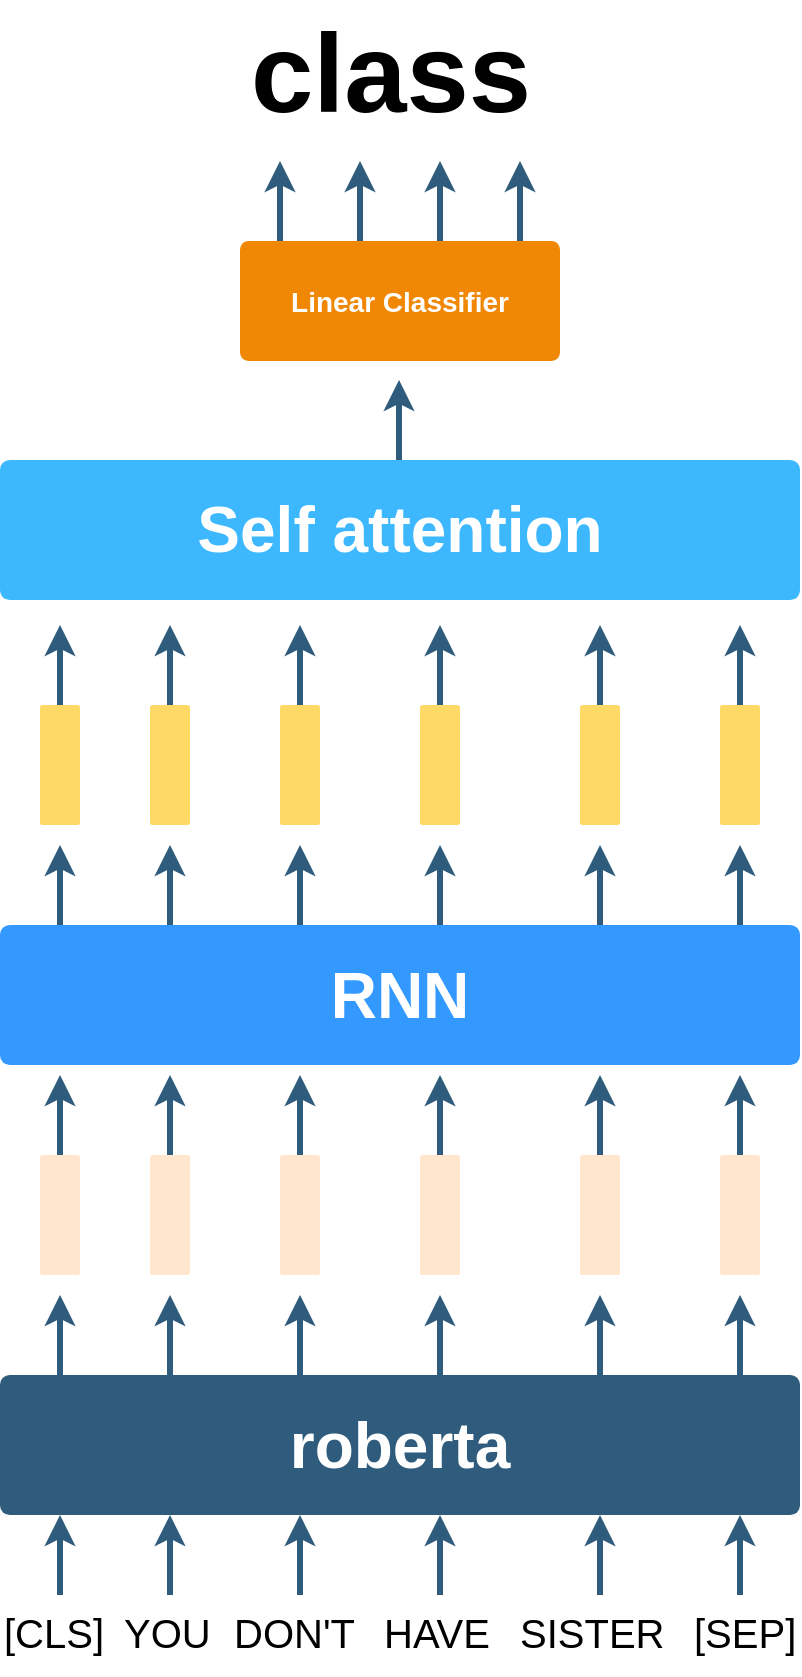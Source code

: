 <mxfile version="12.0.3" type="device" pages="1"><diagram id="6a731a19-8d31-9384-78a2-239565b7b9f0" name="Page-1"><mxGraphModel dx="2347" dy="2074" grid="1" gridSize="10" guides="1" tooltips="1" connect="1" arrows="1" fold="1" page="1" pageScale="1" pageWidth="1169" pageHeight="827" background="#ffffff" math="0" shadow="0"><root><mxCell id="0"/><mxCell id="1" parent="0"/><mxCell id="1749" value="&lt;span style=&quot;font-size: 32px&quot;&gt;roberta&lt;/span&gt;" style="rounded=1;whiteSpace=wrap;html=1;shadow=0;labelBackgroundColor=none;strokeColor=none;strokeWidth=3;fillColor=#2F5B7C;fontFamily=Helvetica;fontSize=16;fontColor=#FFFFFF;align=center;fontStyle=1;spacing=5;arcSize=7;perimeterSpacing=2;" parent="1" vertex="1"><mxGeometry x="160" y="597.5" width="400" height="70" as="geometry"/></mxCell><mxCell id="1764" value="Linear Classifier" style="rounded=1;whiteSpace=wrap;html=1;shadow=0;labelBackgroundColor=none;strokeColor=none;strokeWidth=3;fillColor=#F08705;fontFamily=Helvetica;fontSize=14;fontColor=#FFFFFF;align=center;spacing=5;fontStyle=1;arcSize=7;perimeterSpacing=2;" parent="1" vertex="1"><mxGeometry x="280" y="30.5" width="160" height="60" as="geometry"/></mxCell><mxCell id="VojcA9DtmpKkevzZSwcA-1779" value="&lt;font style=&quot;font-size: 20px&quot;&gt;[CLS]&lt;/font&gt;" style="text;html=1;" vertex="1" parent="1"><mxGeometry x="160" y="707.5" width="60" height="40" as="geometry"/></mxCell><mxCell id="VojcA9DtmpKkevzZSwcA-1783" value="&lt;font style=&quot;font-size: 20px&quot;&gt;YOU&lt;/font&gt;" style="text;html=1;" vertex="1" parent="1"><mxGeometry x="220" y="707.5" width="50" height="40" as="geometry"/></mxCell><mxCell id="VojcA9DtmpKkevzZSwcA-1784" value="&lt;font style=&quot;font-size: 20px&quot;&gt;DON'T&lt;/font&gt;" style="text;html=1;" vertex="1" parent="1"><mxGeometry x="275" y="707.5" width="70" height="40" as="geometry"/></mxCell><mxCell id="VojcA9DtmpKkevzZSwcA-1785" value="&lt;font style=&quot;font-size: 20px&quot;&gt;HAVE&lt;/font&gt;" style="text;html=1;" vertex="1" parent="1"><mxGeometry x="350" y="707.5" width="55" height="40" as="geometry"/></mxCell><mxCell id="VojcA9DtmpKkevzZSwcA-1789" value="" style="edgeStyle=none;rounded=0;jumpStyle=none;html=1;shadow=0;labelBackgroundColor=none;startArrow=none;startFill=0;endArrow=classic;endFill=1;jettySize=auto;orthogonalLoop=1;strokeColor=#2F5B7C;strokeWidth=3;fontFamily=Helvetica;fontSize=16;fontColor=#23445D;spacing=5;" edge="1" parent="1"><mxGeometry relative="1" as="geometry"><mxPoint x="190" y="696.5" as="sourcePoint"/><mxPoint x="190" y="667.5" as="targetPoint"/><Array as="points"><mxPoint x="190" y="707.5"/><mxPoint x="190" y="696.5"/></Array></mxGeometry></mxCell><mxCell id="VojcA9DtmpKkevzZSwcA-1792" value="" style="edgeStyle=none;rounded=0;jumpStyle=none;html=1;shadow=0;labelBackgroundColor=none;startArrow=none;startFill=0;endArrow=classic;endFill=1;jettySize=auto;orthogonalLoop=1;strokeColor=#2F5B7C;strokeWidth=3;fontFamily=Helvetica;fontSize=16;fontColor=#23445D;spacing=5;" edge="1" parent="1"><mxGeometry relative="1" as="geometry"><mxPoint x="245" y="696.5" as="sourcePoint"/><mxPoint x="245" y="667.5" as="targetPoint"/><Array as="points"><mxPoint x="245" y="707.5"/><mxPoint x="245" y="696.5"/></Array></mxGeometry></mxCell><mxCell id="VojcA9DtmpKkevzZSwcA-1793" value="" style="edgeStyle=none;rounded=0;jumpStyle=none;html=1;shadow=0;labelBackgroundColor=none;startArrow=none;startFill=0;endArrow=classic;endFill=1;jettySize=auto;orthogonalLoop=1;strokeColor=#2F5B7C;strokeWidth=3;fontFamily=Helvetica;fontSize=16;fontColor=#23445D;spacing=5;" edge="1" parent="1"><mxGeometry relative="1" as="geometry"><mxPoint x="310" y="696.5" as="sourcePoint"/><mxPoint x="310" y="667.5" as="targetPoint"/><Array as="points"><mxPoint x="310" y="707.5"/><mxPoint x="310" y="696.5"/></Array></mxGeometry></mxCell><mxCell id="VojcA9DtmpKkevzZSwcA-1794" value="" style="edgeStyle=none;rounded=0;jumpStyle=none;html=1;shadow=0;labelBackgroundColor=none;startArrow=none;startFill=0;endArrow=classic;endFill=1;jettySize=auto;orthogonalLoop=1;strokeColor=#2F5B7C;strokeWidth=3;fontFamily=Helvetica;fontSize=16;fontColor=#23445D;spacing=5;" edge="1" parent="1"><mxGeometry relative="1" as="geometry"><mxPoint x="380" y="696.5" as="sourcePoint"/><mxPoint x="380" y="667.5" as="targetPoint"/><Array as="points"><mxPoint x="380" y="707.5"/><mxPoint x="380" y="696.5"/></Array></mxGeometry></mxCell><mxCell id="VojcA9DtmpKkevzZSwcA-1795" value="" style="edgeStyle=none;rounded=0;jumpStyle=none;html=1;shadow=0;labelBackgroundColor=none;startArrow=none;startFill=0;endArrow=classic;endFill=1;jettySize=auto;orthogonalLoop=1;strokeColor=#2F5B7C;strokeWidth=3;fontFamily=Helvetica;fontSize=16;fontColor=#23445D;spacing=5;" edge="1" parent="1"><mxGeometry relative="1" as="geometry"><mxPoint x="460" y="696.5" as="sourcePoint"/><mxPoint x="460" y="667.5" as="targetPoint"/><Array as="points"><mxPoint x="460" y="707.5"/><mxPoint x="460" y="696.5"/></Array></mxGeometry></mxCell><mxCell id="VojcA9DtmpKkevzZSwcA-1797" value="" style="edgeStyle=none;rounded=0;jumpStyle=none;html=1;shadow=0;labelBackgroundColor=none;startArrow=none;startFill=0;endArrow=classic;endFill=1;jettySize=auto;orthogonalLoop=1;strokeColor=#2F5B7C;strokeWidth=3;fontFamily=Helvetica;fontSize=16;fontColor=#23445D;spacing=5;" edge="1" parent="1"><mxGeometry relative="1" as="geometry"><mxPoint x="530" y="696.5" as="sourcePoint"/><mxPoint x="530" y="667.5" as="targetPoint"/><Array as="points"><mxPoint x="530" y="707.5"/><mxPoint x="530" y="696.5"/></Array></mxGeometry></mxCell><mxCell id="VojcA9DtmpKkevzZSwcA-1798" value="" style="rounded=1;whiteSpace=wrap;html=1;shadow=0;labelBackgroundColor=none;strokeWidth=3;fontFamily=Helvetica;fontSize=14;align=center;spacing=5;arcSize=7;perimeterSpacing=2;fillColor=#ffe6cc;strokeColor=none;" vertex="1" parent="1"><mxGeometry x="180" y="487.5" width="20" height="60" as="geometry"/></mxCell><mxCell id="VojcA9DtmpKkevzZSwcA-1799" value="" style="edgeStyle=none;rounded=0;jumpStyle=none;html=1;shadow=0;labelBackgroundColor=none;startArrow=none;startFill=0;endArrow=classic;endFill=1;jettySize=auto;orthogonalLoop=1;strokeColor=#2F5B7C;strokeWidth=3;fontFamily=Helvetica;fontSize=16;fontColor=#23445D;spacing=5;" edge="1" parent="1"><mxGeometry relative="1" as="geometry"><mxPoint x="190" y="586.5" as="sourcePoint"/><mxPoint x="190" y="557.5" as="targetPoint"/><Array as="points"><mxPoint x="190" y="597.5"/><mxPoint x="190" y="586.5"/></Array></mxGeometry></mxCell><mxCell id="VojcA9DtmpKkevzZSwcA-1800" value="" style="edgeStyle=none;rounded=0;jumpStyle=none;html=1;shadow=0;labelBackgroundColor=none;startArrow=none;startFill=0;endArrow=classic;endFill=1;jettySize=auto;orthogonalLoop=1;strokeColor=#2F5B7C;strokeWidth=3;fontFamily=Helvetica;fontSize=16;fontColor=#23445D;spacing=5;" edge="1" parent="1"><mxGeometry relative="1" as="geometry"><mxPoint x="245" y="586.5" as="sourcePoint"/><mxPoint x="245" y="557.5" as="targetPoint"/><Array as="points"><mxPoint x="245" y="597.5"/><mxPoint x="245" y="586.5"/></Array></mxGeometry></mxCell><mxCell id="VojcA9DtmpKkevzZSwcA-1801" value="" style="edgeStyle=none;rounded=0;jumpStyle=none;html=1;shadow=0;labelBackgroundColor=none;startArrow=none;startFill=0;endArrow=classic;endFill=1;jettySize=auto;orthogonalLoop=1;strokeColor=#2F5B7C;strokeWidth=3;fontFamily=Helvetica;fontSize=16;fontColor=#23445D;spacing=5;" edge="1" parent="1"><mxGeometry relative="1" as="geometry"><mxPoint x="310" y="586.5" as="sourcePoint"/><mxPoint x="310" y="557.5" as="targetPoint"/><Array as="points"><mxPoint x="310" y="597.5"/><mxPoint x="310" y="586.5"/></Array></mxGeometry></mxCell><mxCell id="VojcA9DtmpKkevzZSwcA-1802" value="" style="edgeStyle=none;rounded=0;jumpStyle=none;html=1;shadow=0;labelBackgroundColor=none;startArrow=none;startFill=0;endArrow=classic;endFill=1;jettySize=auto;orthogonalLoop=1;strokeColor=#2F5B7C;strokeWidth=3;fontFamily=Helvetica;fontSize=16;fontColor=#23445D;spacing=5;" edge="1" parent="1"><mxGeometry relative="1" as="geometry"><mxPoint x="380" y="586.5" as="sourcePoint"/><mxPoint x="380" y="557.5" as="targetPoint"/><Array as="points"><mxPoint x="380" y="597.5"/><mxPoint x="380" y="586.5"/></Array></mxGeometry></mxCell><mxCell id="VojcA9DtmpKkevzZSwcA-1803" value="" style="edgeStyle=none;rounded=0;jumpStyle=none;html=1;shadow=0;labelBackgroundColor=none;startArrow=none;startFill=0;endArrow=classic;endFill=1;jettySize=auto;orthogonalLoop=1;strokeColor=#2F5B7C;strokeWidth=3;fontFamily=Helvetica;fontSize=16;fontColor=#23445D;spacing=5;" edge="1" parent="1"><mxGeometry relative="1" as="geometry"><mxPoint x="460" y="586.5" as="sourcePoint"/><mxPoint x="460" y="557.5" as="targetPoint"/><Array as="points"><mxPoint x="460" y="597.5"/><mxPoint x="460" y="586.5"/></Array></mxGeometry></mxCell><mxCell id="VojcA9DtmpKkevzZSwcA-1805" value="" style="edgeStyle=none;rounded=0;jumpStyle=none;html=1;shadow=0;labelBackgroundColor=none;startArrow=none;startFill=0;endArrow=classic;endFill=1;jettySize=auto;orthogonalLoop=1;strokeColor=#2F5B7C;strokeWidth=3;fontFamily=Helvetica;fontSize=16;fontColor=#23445D;spacing=5;" edge="1" parent="1"><mxGeometry relative="1" as="geometry"><mxPoint x="530" y="586.5" as="sourcePoint"/><mxPoint x="530" y="557.5" as="targetPoint"/><Array as="points"><mxPoint x="530" y="597.5"/><mxPoint x="530" y="586.5"/></Array></mxGeometry></mxCell><mxCell id="VojcA9DtmpKkevzZSwcA-1806" value="" style="rounded=1;whiteSpace=wrap;html=1;shadow=0;labelBackgroundColor=none;strokeColor=none;strokeWidth=3;fillColor=#ffe6cc;fontFamily=Helvetica;fontSize=14;align=center;spacing=5;arcSize=7;perimeterSpacing=2;" vertex="1" parent="1"><mxGeometry x="235" y="487.5" width="20" height="60" as="geometry"/></mxCell><mxCell id="VojcA9DtmpKkevzZSwcA-1807" value="" style="rounded=1;whiteSpace=wrap;html=1;shadow=0;labelBackgroundColor=none;strokeColor=none;strokeWidth=3;fillColor=#ffe6cc;fontFamily=Helvetica;fontSize=14;align=center;spacing=5;arcSize=7;perimeterSpacing=2;" vertex="1" parent="1"><mxGeometry x="300" y="487.5" width="20" height="60" as="geometry"/></mxCell><mxCell id="VojcA9DtmpKkevzZSwcA-1808" value="" style="rounded=1;whiteSpace=wrap;html=1;shadow=0;labelBackgroundColor=none;strokeColor=none;strokeWidth=3;fillColor=#ffe6cc;fontFamily=Helvetica;fontSize=14;align=center;spacing=5;arcSize=7;perimeterSpacing=2;" vertex="1" parent="1"><mxGeometry x="370" y="487.5" width="20" height="60" as="geometry"/></mxCell><mxCell id="VojcA9DtmpKkevzZSwcA-1809" value="" style="rounded=1;whiteSpace=wrap;html=1;shadow=0;labelBackgroundColor=none;strokeColor=none;strokeWidth=3;fillColor=#ffe6cc;fontFamily=Helvetica;fontSize=14;align=center;spacing=5;arcSize=7;perimeterSpacing=2;" vertex="1" parent="1"><mxGeometry x="450" y="487.5" width="20" height="60" as="geometry"/></mxCell><mxCell id="VojcA9DtmpKkevzZSwcA-1811" value="" style="rounded=1;whiteSpace=wrap;html=1;shadow=0;labelBackgroundColor=none;strokeColor=none;strokeWidth=3;fillColor=#ffe6cc;fontFamily=Helvetica;fontSize=14;align=center;spacing=5;arcSize=7;perimeterSpacing=2;" vertex="1" parent="1"><mxGeometry x="520" y="487.5" width="20" height="60" as="geometry"/></mxCell><mxCell id="VojcA9DtmpKkevzZSwcA-1813" value="" style="edgeStyle=none;rounded=0;jumpStyle=none;html=1;shadow=0;labelBackgroundColor=none;startArrow=none;startFill=0;endArrow=classic;endFill=1;jettySize=auto;orthogonalLoop=1;strokeColor=#2F5B7C;strokeWidth=3;fontFamily=Helvetica;fontSize=16;fontColor=#23445D;spacing=5;" edge="1" parent="1"><mxGeometry relative="1" as="geometry"><mxPoint x="300" y="19.5" as="sourcePoint"/><mxPoint x="300" y="-9.5" as="targetPoint"/><Array as="points"><mxPoint x="300" y="30.5"/><mxPoint x="300" y="19.5"/></Array></mxGeometry></mxCell><mxCell id="VojcA9DtmpKkevzZSwcA-1814" value="" style="edgeStyle=none;rounded=0;jumpStyle=none;html=1;shadow=0;labelBackgroundColor=none;startArrow=none;startFill=0;endArrow=classic;endFill=1;jettySize=auto;orthogonalLoop=1;strokeColor=#2F5B7C;strokeWidth=3;fontFamily=Helvetica;fontSize=16;fontColor=#23445D;spacing=5;" edge="1" parent="1"><mxGeometry relative="1" as="geometry"><mxPoint x="340" y="19.5" as="sourcePoint"/><mxPoint x="340" y="-9.5" as="targetPoint"/><Array as="points"><mxPoint x="340" y="30.5"/><mxPoint x="340" y="19.5"/></Array></mxGeometry></mxCell><mxCell id="VojcA9DtmpKkevzZSwcA-1815" value="" style="edgeStyle=none;rounded=0;jumpStyle=none;html=1;shadow=0;labelBackgroundColor=none;startArrow=none;startFill=0;endArrow=classic;endFill=1;jettySize=auto;orthogonalLoop=1;strokeColor=#2F5B7C;strokeWidth=3;fontFamily=Helvetica;fontSize=16;fontColor=#23445D;spacing=5;" edge="1" parent="1"><mxGeometry relative="1" as="geometry"><mxPoint x="380" y="19.5" as="sourcePoint"/><mxPoint x="380" y="-9.5" as="targetPoint"/><Array as="points"><mxPoint x="380" y="30.5"/><mxPoint x="380" y="19.5"/></Array></mxGeometry></mxCell><mxCell id="VojcA9DtmpKkevzZSwcA-1816" value="" style="edgeStyle=none;rounded=0;jumpStyle=none;html=1;shadow=0;labelBackgroundColor=none;startArrow=none;startFill=0;endArrow=classic;endFill=1;jettySize=auto;orthogonalLoop=1;strokeColor=#2F5B7C;strokeWidth=3;fontFamily=Helvetica;fontSize=16;fontColor=#23445D;spacing=5;" edge="1" parent="1"><mxGeometry relative="1" as="geometry"><mxPoint x="420" y="19.5" as="sourcePoint"/><mxPoint x="420" y="-9.5" as="targetPoint"/><Array as="points"><mxPoint x="420" y="30.5"/><mxPoint x="420" y="19.5"/></Array></mxGeometry></mxCell><mxCell id="VojcA9DtmpKkevzZSwcA-1817" value="&lt;b&gt;&lt;font style=&quot;font-size: 56px&quot;&gt;class&lt;/font&gt;&lt;/b&gt;" style="text;html=1;resizable=0;points=[];autosize=1;align=center;verticalAlign=top;spacingTop=-4;" vertex="1" parent="1"><mxGeometry x="275" y="-90" width="160" height="30" as="geometry"/></mxCell><mxCell id="VojcA9DtmpKkevzZSwcA-1821" value="&lt;font style=&quot;font-size: 20px&quot;&gt;SISTER&lt;/font&gt;" style="text;html=1;" vertex="1" parent="1"><mxGeometry x="417.5" y="707.5" width="55" height="40" as="geometry"/></mxCell><mxCell id="VojcA9DtmpKkevzZSwcA-1822" value="&lt;font style=&quot;font-size: 20px&quot;&gt;[SEP]&lt;/font&gt;" style="text;html=1;" vertex="1" parent="1"><mxGeometry x="505" y="707.5" width="50" height="40" as="geometry"/></mxCell><mxCell id="VojcA9DtmpKkevzZSwcA-1830" value="&lt;span style=&quot;font-size: 32px&quot;&gt;RNN&lt;/span&gt;" style="rounded=1;whiteSpace=wrap;html=1;shadow=0;labelBackgroundColor=none;strokeColor=none;strokeWidth=3;fillColor=#3399FF;fontFamily=Helvetica;fontSize=16;fontColor=#FFFFFF;align=center;fontStyle=1;spacing=5;arcSize=7;perimeterSpacing=2;" vertex="1" parent="1"><mxGeometry x="160" y="372.5" width="400" height="70" as="geometry"/></mxCell><mxCell id="VojcA9DtmpKkevzZSwcA-1845" value="" style="edgeStyle=none;rounded=0;jumpStyle=none;html=1;shadow=0;labelBackgroundColor=none;startArrow=none;startFill=0;endArrow=classic;endFill=1;jettySize=auto;orthogonalLoop=1;strokeColor=#2F5B7C;strokeWidth=3;fontFamily=Helvetica;fontSize=16;fontColor=#23445D;spacing=5;" edge="1" parent="1"><mxGeometry relative="1" as="geometry"><mxPoint x="190" y="476.5" as="sourcePoint"/><mxPoint x="190" y="447.5" as="targetPoint"/><Array as="points"><mxPoint x="190" y="487.5"/><mxPoint x="190" y="476.5"/></Array></mxGeometry></mxCell><mxCell id="VojcA9DtmpKkevzZSwcA-1846" value="" style="edgeStyle=none;rounded=0;jumpStyle=none;html=1;shadow=0;labelBackgroundColor=none;startArrow=none;startFill=0;endArrow=classic;endFill=1;jettySize=auto;orthogonalLoop=1;strokeColor=#2F5B7C;strokeWidth=3;fontFamily=Helvetica;fontSize=16;fontColor=#23445D;spacing=5;" edge="1" parent="1"><mxGeometry relative="1" as="geometry"><mxPoint x="245" y="476.5" as="sourcePoint"/><mxPoint x="245" y="447.5" as="targetPoint"/><Array as="points"><mxPoint x="245" y="487.5"/><mxPoint x="245" y="476.5"/></Array></mxGeometry></mxCell><mxCell id="VojcA9DtmpKkevzZSwcA-1847" value="" style="edgeStyle=none;rounded=0;jumpStyle=none;html=1;shadow=0;labelBackgroundColor=none;startArrow=none;startFill=0;endArrow=classic;endFill=1;jettySize=auto;orthogonalLoop=1;strokeColor=#2F5B7C;strokeWidth=3;fontFamily=Helvetica;fontSize=16;fontColor=#23445D;spacing=5;" edge="1" parent="1"><mxGeometry relative="1" as="geometry"><mxPoint x="310" y="476.5" as="sourcePoint"/><mxPoint x="310" y="447.5" as="targetPoint"/><Array as="points"><mxPoint x="310" y="487.5"/><mxPoint x="310" y="476.5"/></Array></mxGeometry></mxCell><mxCell id="VojcA9DtmpKkevzZSwcA-1848" value="" style="edgeStyle=none;rounded=0;jumpStyle=none;html=1;shadow=0;labelBackgroundColor=none;startArrow=none;startFill=0;endArrow=classic;endFill=1;jettySize=auto;orthogonalLoop=1;strokeColor=#2F5B7C;strokeWidth=3;fontFamily=Helvetica;fontSize=16;fontColor=#23445D;spacing=5;" edge="1" parent="1"><mxGeometry relative="1" as="geometry"><mxPoint x="380" y="476.5" as="sourcePoint"/><mxPoint x="380" y="447.5" as="targetPoint"/><Array as="points"><mxPoint x="380" y="487.5"/><mxPoint x="380" y="476.5"/></Array></mxGeometry></mxCell><mxCell id="VojcA9DtmpKkevzZSwcA-1849" value="" style="edgeStyle=none;rounded=0;jumpStyle=none;html=1;shadow=0;labelBackgroundColor=none;startArrow=none;startFill=0;endArrow=classic;endFill=1;jettySize=auto;orthogonalLoop=1;strokeColor=#2F5B7C;strokeWidth=3;fontFamily=Helvetica;fontSize=16;fontColor=#23445D;spacing=5;" edge="1" parent="1"><mxGeometry relative="1" as="geometry"><mxPoint x="460" y="476.5" as="sourcePoint"/><mxPoint x="460" y="447.5" as="targetPoint"/><Array as="points"><mxPoint x="460" y="487.5"/><mxPoint x="460" y="476.5"/></Array></mxGeometry></mxCell><mxCell id="VojcA9DtmpKkevzZSwcA-1850" value="" style="edgeStyle=none;rounded=0;jumpStyle=none;html=1;shadow=0;labelBackgroundColor=none;startArrow=none;startFill=0;endArrow=classic;endFill=1;jettySize=auto;orthogonalLoop=1;strokeColor=#2F5B7C;strokeWidth=3;fontFamily=Helvetica;fontSize=16;fontColor=#23445D;spacing=5;" edge="1" parent="1"><mxGeometry relative="1" as="geometry"><mxPoint x="530" y="476.5" as="sourcePoint"/><mxPoint x="530" y="447.5" as="targetPoint"/><Array as="points"><mxPoint x="530" y="487.5"/><mxPoint x="530" y="476.5"/></Array></mxGeometry></mxCell><mxCell id="VojcA9DtmpKkevzZSwcA-1851" value="" style="rounded=1;whiteSpace=wrap;html=1;shadow=0;labelBackgroundColor=none;strokeWidth=3;fontFamily=Helvetica;fontSize=14;align=center;spacing=5;arcSize=7;perimeterSpacing=2;fillColor=#FFD966;strokeColor=none;" vertex="1" parent="1"><mxGeometry x="180" y="262.5" width="20" height="60" as="geometry"/></mxCell><mxCell id="VojcA9DtmpKkevzZSwcA-1852" value="" style="edgeStyle=none;rounded=0;jumpStyle=none;html=1;shadow=0;labelBackgroundColor=none;startArrow=none;startFill=0;endArrow=classic;endFill=1;jettySize=auto;orthogonalLoop=1;strokeColor=#2F5B7C;strokeWidth=3;fontFamily=Helvetica;fontSize=16;fontColor=#23445D;spacing=5;" edge="1" parent="1"><mxGeometry relative="1" as="geometry"><mxPoint x="190" y="361.5" as="sourcePoint"/><mxPoint x="190" y="332.5" as="targetPoint"/><Array as="points"><mxPoint x="190" y="372.5"/><mxPoint x="190" y="361.5"/></Array></mxGeometry></mxCell><mxCell id="VojcA9DtmpKkevzZSwcA-1853" value="" style="edgeStyle=none;rounded=0;jumpStyle=none;html=1;shadow=0;labelBackgroundColor=none;startArrow=none;startFill=0;endArrow=classic;endFill=1;jettySize=auto;orthogonalLoop=1;strokeColor=#2F5B7C;strokeWidth=3;fontFamily=Helvetica;fontSize=16;fontColor=#23445D;spacing=5;" edge="1" parent="1"><mxGeometry relative="1" as="geometry"><mxPoint x="245" y="361.5" as="sourcePoint"/><mxPoint x="245" y="332.5" as="targetPoint"/><Array as="points"><mxPoint x="245" y="372.5"/><mxPoint x="245" y="361.5"/></Array></mxGeometry></mxCell><mxCell id="VojcA9DtmpKkevzZSwcA-1854" value="" style="edgeStyle=none;rounded=0;jumpStyle=none;html=1;shadow=0;labelBackgroundColor=none;startArrow=none;startFill=0;endArrow=classic;endFill=1;jettySize=auto;orthogonalLoop=1;strokeColor=#2F5B7C;strokeWidth=3;fontFamily=Helvetica;fontSize=16;fontColor=#23445D;spacing=5;" edge="1" parent="1"><mxGeometry relative="1" as="geometry"><mxPoint x="310" y="361.5" as="sourcePoint"/><mxPoint x="310" y="332.5" as="targetPoint"/><Array as="points"><mxPoint x="310" y="372.5"/><mxPoint x="310" y="361.5"/></Array></mxGeometry></mxCell><mxCell id="VojcA9DtmpKkevzZSwcA-1855" value="" style="edgeStyle=none;rounded=0;jumpStyle=none;html=1;shadow=0;labelBackgroundColor=none;startArrow=none;startFill=0;endArrow=classic;endFill=1;jettySize=auto;orthogonalLoop=1;strokeColor=#2F5B7C;strokeWidth=3;fontFamily=Helvetica;fontSize=16;fontColor=#23445D;spacing=5;" edge="1" parent="1"><mxGeometry relative="1" as="geometry"><mxPoint x="380" y="361.5" as="sourcePoint"/><mxPoint x="380" y="332.5" as="targetPoint"/><Array as="points"><mxPoint x="380" y="372.5"/><mxPoint x="380" y="361.5"/></Array></mxGeometry></mxCell><mxCell id="VojcA9DtmpKkevzZSwcA-1856" value="" style="edgeStyle=none;rounded=0;jumpStyle=none;html=1;shadow=0;labelBackgroundColor=none;startArrow=none;startFill=0;endArrow=classic;endFill=1;jettySize=auto;orthogonalLoop=1;strokeColor=#2F5B7C;strokeWidth=3;fontFamily=Helvetica;fontSize=16;fontColor=#23445D;spacing=5;" edge="1" parent="1"><mxGeometry relative="1" as="geometry"><mxPoint x="460" y="361.5" as="sourcePoint"/><mxPoint x="460" y="332.5" as="targetPoint"/><Array as="points"><mxPoint x="460" y="372.5"/><mxPoint x="460" y="361.5"/></Array></mxGeometry></mxCell><mxCell id="VojcA9DtmpKkevzZSwcA-1857" value="" style="edgeStyle=none;rounded=0;jumpStyle=none;html=1;shadow=0;labelBackgroundColor=none;startArrow=none;startFill=0;endArrow=classic;endFill=1;jettySize=auto;orthogonalLoop=1;strokeColor=#2F5B7C;strokeWidth=3;fontFamily=Helvetica;fontSize=16;fontColor=#23445D;spacing=5;" edge="1" parent="1"><mxGeometry relative="1" as="geometry"><mxPoint x="530" y="361.5" as="sourcePoint"/><mxPoint x="530" y="332.5" as="targetPoint"/><Array as="points"><mxPoint x="530" y="372.5"/><mxPoint x="530" y="361.5"/></Array></mxGeometry></mxCell><mxCell id="VojcA9DtmpKkevzZSwcA-1858" value="" style="rounded=1;whiteSpace=wrap;html=1;shadow=0;labelBackgroundColor=none;strokeColor=none;strokeWidth=3;fillColor=#FFD966;fontFamily=Helvetica;fontSize=14;align=center;spacing=5;arcSize=7;perimeterSpacing=2;" vertex="1" parent="1"><mxGeometry x="235" y="262.5" width="20" height="60" as="geometry"/></mxCell><mxCell id="VojcA9DtmpKkevzZSwcA-1859" value="" style="rounded=1;whiteSpace=wrap;html=1;shadow=0;labelBackgroundColor=none;strokeColor=none;strokeWidth=3;fillColor=#FFD966;fontFamily=Helvetica;fontSize=14;align=center;spacing=5;arcSize=7;perimeterSpacing=2;" vertex="1" parent="1"><mxGeometry x="300" y="262.5" width="20" height="60" as="geometry"/></mxCell><mxCell id="VojcA9DtmpKkevzZSwcA-1860" value="" style="rounded=1;whiteSpace=wrap;html=1;shadow=0;labelBackgroundColor=none;strokeColor=none;strokeWidth=3;fillColor=#FFD966;fontFamily=Helvetica;fontSize=14;align=center;spacing=5;arcSize=7;perimeterSpacing=2;" vertex="1" parent="1"><mxGeometry x="370" y="262.5" width="20" height="60" as="geometry"/></mxCell><mxCell id="VojcA9DtmpKkevzZSwcA-1861" value="" style="rounded=1;whiteSpace=wrap;html=1;shadow=0;labelBackgroundColor=none;strokeColor=none;strokeWidth=3;fillColor=#FFD966;fontFamily=Helvetica;fontSize=14;align=center;spacing=5;arcSize=7;perimeterSpacing=2;" vertex="1" parent="1"><mxGeometry x="450" y="262.5" width="20" height="60" as="geometry"/></mxCell><mxCell id="VojcA9DtmpKkevzZSwcA-1862" value="" style="rounded=1;whiteSpace=wrap;html=1;shadow=0;labelBackgroundColor=none;strokeColor=none;strokeWidth=3;fillColor=#FFD966;fontFamily=Helvetica;fontSize=14;align=center;spacing=5;arcSize=7;perimeterSpacing=2;" vertex="1" parent="1"><mxGeometry x="520" y="262.5" width="20" height="60" as="geometry"/></mxCell><mxCell id="VojcA9DtmpKkevzZSwcA-1883" value="&lt;span style=&quot;font-size: 32px&quot;&gt;Self attention&lt;/span&gt;" style="rounded=1;whiteSpace=wrap;html=1;shadow=0;labelBackgroundColor=none;strokeColor=none;strokeWidth=3;fillColor=#3DB8FF;fontFamily=Helvetica;fontSize=16;fontColor=#FFFFFF;align=center;fontStyle=1;spacing=5;arcSize=7;perimeterSpacing=2;" vertex="1" parent="1"><mxGeometry x="160" y="140" width="400" height="70" as="geometry"/></mxCell><mxCell id="VojcA9DtmpKkevzZSwcA-1884" value="" style="edgeStyle=none;rounded=0;jumpStyle=none;html=1;shadow=0;labelBackgroundColor=none;startArrow=none;startFill=0;endArrow=classic;endFill=1;jettySize=auto;orthogonalLoop=1;strokeColor=#2F5B7C;strokeWidth=3;fontFamily=Helvetica;fontSize=16;fontColor=#23445D;spacing=5;" edge="1" parent="1"><mxGeometry relative="1" as="geometry"><mxPoint x="190" y="251.5" as="sourcePoint"/><mxPoint x="190" y="222.5" as="targetPoint"/><Array as="points"><mxPoint x="190" y="262.5"/><mxPoint x="190" y="251.5"/></Array></mxGeometry></mxCell><mxCell id="VojcA9DtmpKkevzZSwcA-1885" value="" style="edgeStyle=none;rounded=0;jumpStyle=none;html=1;shadow=0;labelBackgroundColor=none;startArrow=none;startFill=0;endArrow=classic;endFill=1;jettySize=auto;orthogonalLoop=1;strokeColor=#2F5B7C;strokeWidth=3;fontFamily=Helvetica;fontSize=16;fontColor=#23445D;spacing=5;" edge="1" parent="1"><mxGeometry relative="1" as="geometry"><mxPoint x="245" y="251.5" as="sourcePoint"/><mxPoint x="245" y="222.5" as="targetPoint"/><Array as="points"><mxPoint x="245" y="262.5"/><mxPoint x="245" y="251.5"/></Array></mxGeometry></mxCell><mxCell id="VojcA9DtmpKkevzZSwcA-1886" value="" style="edgeStyle=none;rounded=0;jumpStyle=none;html=1;shadow=0;labelBackgroundColor=none;startArrow=none;startFill=0;endArrow=classic;endFill=1;jettySize=auto;orthogonalLoop=1;strokeColor=#2F5B7C;strokeWidth=3;fontFamily=Helvetica;fontSize=16;fontColor=#23445D;spacing=5;" edge="1" parent="1"><mxGeometry relative="1" as="geometry"><mxPoint x="310" y="251.5" as="sourcePoint"/><mxPoint x="310" y="222.5" as="targetPoint"/><Array as="points"><mxPoint x="310" y="262.5"/><mxPoint x="310" y="251.5"/></Array></mxGeometry></mxCell><mxCell id="VojcA9DtmpKkevzZSwcA-1887" value="" style="edgeStyle=none;rounded=0;jumpStyle=none;html=1;shadow=0;labelBackgroundColor=none;startArrow=none;startFill=0;endArrow=classic;endFill=1;jettySize=auto;orthogonalLoop=1;strokeColor=#2F5B7C;strokeWidth=3;fontFamily=Helvetica;fontSize=16;fontColor=#23445D;spacing=5;" edge="1" parent="1"><mxGeometry relative="1" as="geometry"><mxPoint x="380" y="251.5" as="sourcePoint"/><mxPoint x="380" y="222.5" as="targetPoint"/><Array as="points"><mxPoint x="380" y="262.5"/><mxPoint x="380" y="251.5"/></Array></mxGeometry></mxCell><mxCell id="VojcA9DtmpKkevzZSwcA-1888" value="" style="edgeStyle=none;rounded=0;jumpStyle=none;html=1;shadow=0;labelBackgroundColor=none;startArrow=none;startFill=0;endArrow=classic;endFill=1;jettySize=auto;orthogonalLoop=1;strokeColor=#2F5B7C;strokeWidth=3;fontFamily=Helvetica;fontSize=16;fontColor=#23445D;spacing=5;" edge="1" parent="1"><mxGeometry relative="1" as="geometry"><mxPoint x="460" y="251.5" as="sourcePoint"/><mxPoint x="460" y="222.5" as="targetPoint"/><Array as="points"><mxPoint x="460" y="262.5"/><mxPoint x="460" y="251.5"/></Array></mxGeometry></mxCell><mxCell id="VojcA9DtmpKkevzZSwcA-1889" value="" style="edgeStyle=none;rounded=0;jumpStyle=none;html=1;shadow=0;labelBackgroundColor=none;startArrow=none;startFill=0;endArrow=classic;endFill=1;jettySize=auto;orthogonalLoop=1;strokeColor=#2F5B7C;strokeWidth=3;fontFamily=Helvetica;fontSize=16;fontColor=#23445D;spacing=5;" edge="1" parent="1"><mxGeometry relative="1" as="geometry"><mxPoint x="530" y="251.5" as="sourcePoint"/><mxPoint x="530" y="222.5" as="targetPoint"/><Array as="points"><mxPoint x="530" y="262.5"/><mxPoint x="530" y="251.5"/></Array></mxGeometry></mxCell><mxCell id="VojcA9DtmpKkevzZSwcA-1890" value="" style="edgeStyle=none;rounded=0;jumpStyle=none;html=1;shadow=0;labelBackgroundColor=none;startArrow=none;startFill=0;endArrow=classic;endFill=1;jettySize=auto;orthogonalLoop=1;strokeColor=#2F5B7C;strokeWidth=3;fontFamily=Helvetica;fontSize=16;fontColor=#23445D;spacing=5;" edge="1" parent="1"><mxGeometry relative="1" as="geometry"><mxPoint x="359.5" y="129" as="sourcePoint"/><mxPoint x="359.5" y="100" as="targetPoint"/><Array as="points"><mxPoint x="359.5" y="140"/><mxPoint x="359.5" y="129"/></Array></mxGeometry></mxCell></root></mxGraphModel></diagram></mxfile>